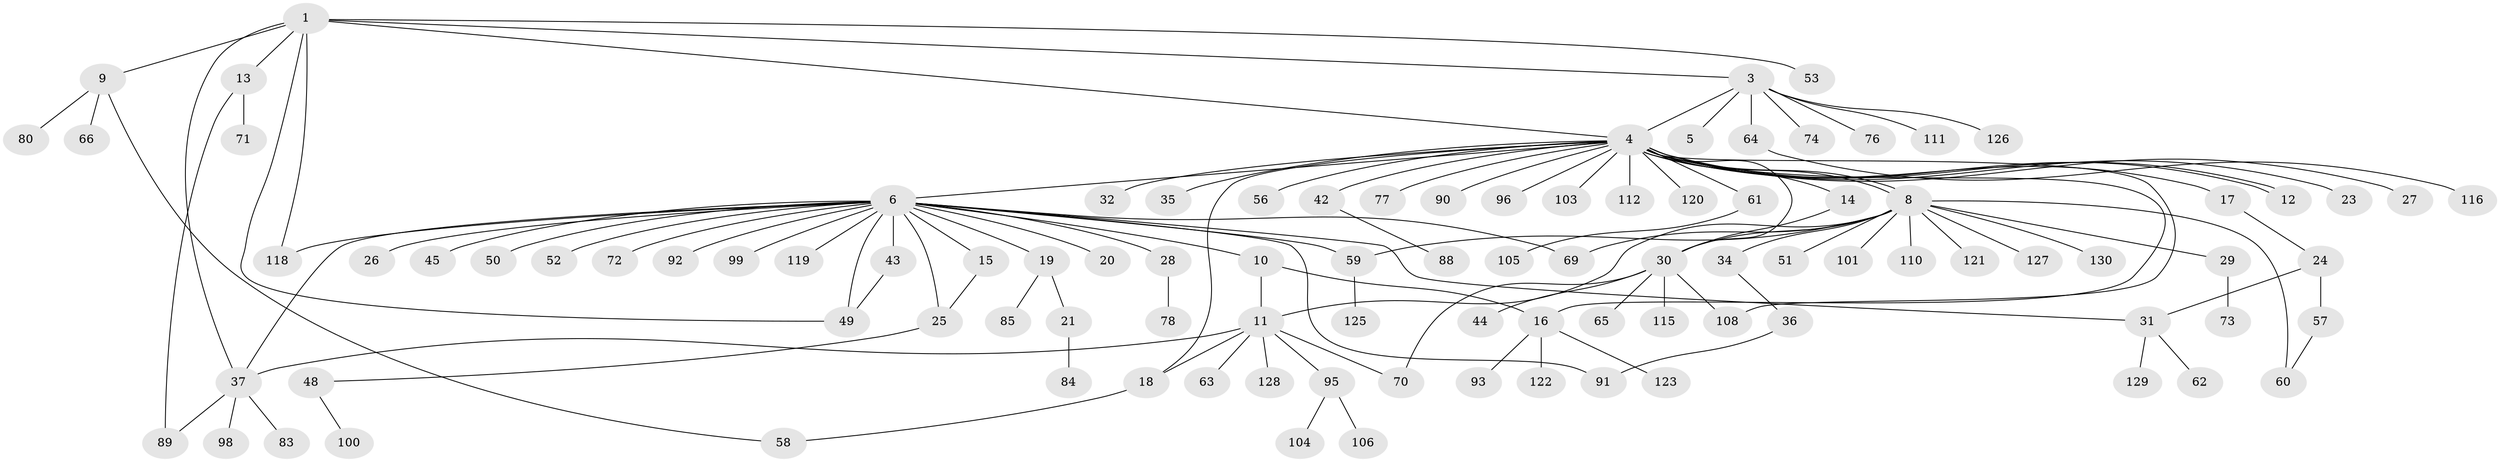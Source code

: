 // original degree distribution, {2: 0.25384615384615383, 8: 0.007692307692307693, 7: 0.007692307692307693, 25: 0.007692307692307693, 22: 0.007692307692307693, 5: 0.023076923076923078, 9: 0.023076923076923078, 4: 0.03076923076923077, 3: 0.1, 6: 0.015384615384615385, 1: 0.5153846153846153, 10: 0.007692307692307693}
// Generated by graph-tools (version 1.1) at 2025/41/03/06/25 10:41:49]
// undirected, 101 vertices, 123 edges
graph export_dot {
graph [start="1"]
  node [color=gray90,style=filled];
  1 [super="+2"];
  3 [super="+41"];
  4 [super="+55"];
  5 [super="+22"];
  6 [super="+7"];
  8 [super="+39"];
  9 [super="+109"];
  10 [super="+40"];
  11 [super="+47"];
  12;
  13 [super="+54"];
  14 [super="+68"];
  15;
  16 [super="+67"];
  17 [super="+33"];
  18;
  19;
  20;
  21;
  23;
  24;
  25;
  26;
  27;
  28;
  29;
  30 [super="+97"];
  31 [super="+38"];
  32;
  34;
  35;
  36;
  37 [super="+46"];
  42 [super="+87"];
  43 [super="+79"];
  44;
  45 [super="+75"];
  48 [super="+107"];
  49 [super="+117"];
  50;
  51;
  52;
  53;
  56 [super="+86"];
  57 [super="+81"];
  58;
  59 [super="+82"];
  60;
  61;
  62;
  63;
  64;
  65;
  66;
  69;
  70;
  71;
  72;
  73;
  74;
  76 [super="+94"];
  77;
  78;
  80;
  83;
  84;
  85;
  88;
  89 [super="+113"];
  90;
  91;
  92;
  93;
  95 [super="+102"];
  96;
  98;
  99;
  100 [super="+124"];
  101 [super="+114"];
  103;
  104;
  105;
  106;
  108;
  110;
  111;
  112;
  115;
  116;
  118;
  119;
  120;
  121;
  122;
  123;
  125;
  126;
  127;
  128;
  129;
  130;
  1 -- 4;
  1 -- 3;
  1 -- 37;
  1 -- 9;
  1 -- 13;
  1 -- 49;
  1 -- 53;
  1 -- 118;
  3 -- 5;
  3 -- 64;
  3 -- 74;
  3 -- 111;
  3 -- 126;
  3 -- 4;
  3 -- 76;
  4 -- 6 [weight=2];
  4 -- 8;
  4 -- 8;
  4 -- 12;
  4 -- 12;
  4 -- 14;
  4 -- 16;
  4 -- 17;
  4 -- 18;
  4 -- 23;
  4 -- 27;
  4 -- 30;
  4 -- 32;
  4 -- 35;
  4 -- 42;
  4 -- 56;
  4 -- 77;
  4 -- 90;
  4 -- 103;
  4 -- 108;
  4 -- 112;
  4 -- 120;
  4 -- 96;
  4 -- 61;
  6 -- 10;
  6 -- 15;
  6 -- 19;
  6 -- 20;
  6 -- 25;
  6 -- 26;
  6 -- 28;
  6 -- 37;
  6 -- 43 [weight=2];
  6 -- 50;
  6 -- 52;
  6 -- 69;
  6 -- 72;
  6 -- 91;
  6 -- 99;
  6 -- 118;
  6 -- 119;
  6 -- 49;
  6 -- 59;
  6 -- 92;
  6 -- 45;
  6 -- 31;
  8 -- 11 [weight=2];
  8 -- 29;
  8 -- 34;
  8 -- 51;
  8 -- 60;
  8 -- 130 [weight=2];
  8 -- 101;
  8 -- 69;
  8 -- 110;
  8 -- 121;
  8 -- 59;
  8 -- 30;
  8 -- 127;
  9 -- 58;
  9 -- 66;
  9 -- 80;
  10 -- 16;
  10 -- 11;
  11 -- 18;
  11 -- 37;
  11 -- 70;
  11 -- 128;
  11 -- 63;
  11 -- 95;
  13 -- 71;
  13 -- 89;
  14 -- 30;
  15 -- 25;
  16 -- 93;
  16 -- 122;
  16 -- 123;
  17 -- 24;
  18 -- 58;
  19 -- 21;
  19 -- 85;
  21 -- 84;
  24 -- 31;
  24 -- 57;
  25 -- 48;
  28 -- 78;
  29 -- 73;
  30 -- 44;
  30 -- 65;
  30 -- 70;
  30 -- 108;
  30 -- 115;
  31 -- 62;
  31 -- 129;
  34 -- 36;
  36 -- 91;
  37 -- 83;
  37 -- 98;
  37 -- 89;
  42 -- 88;
  43 -- 49;
  48 -- 100;
  57 -- 60;
  59 -- 125;
  61 -- 105;
  64 -- 116;
  95 -- 106;
  95 -- 104;
}
